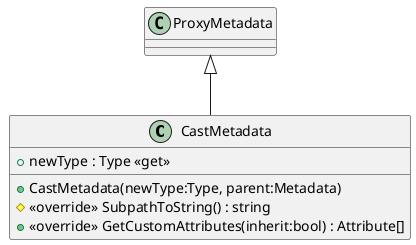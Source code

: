 @startuml
class CastMetadata {
    + CastMetadata(newType:Type, parent:Metadata)
    + newType : Type <<get>>
    # <<override>> SubpathToString() : string
    + <<override>> GetCustomAttributes(inherit:bool) : Attribute[]
}
ProxyMetadata <|-- CastMetadata
@enduml
